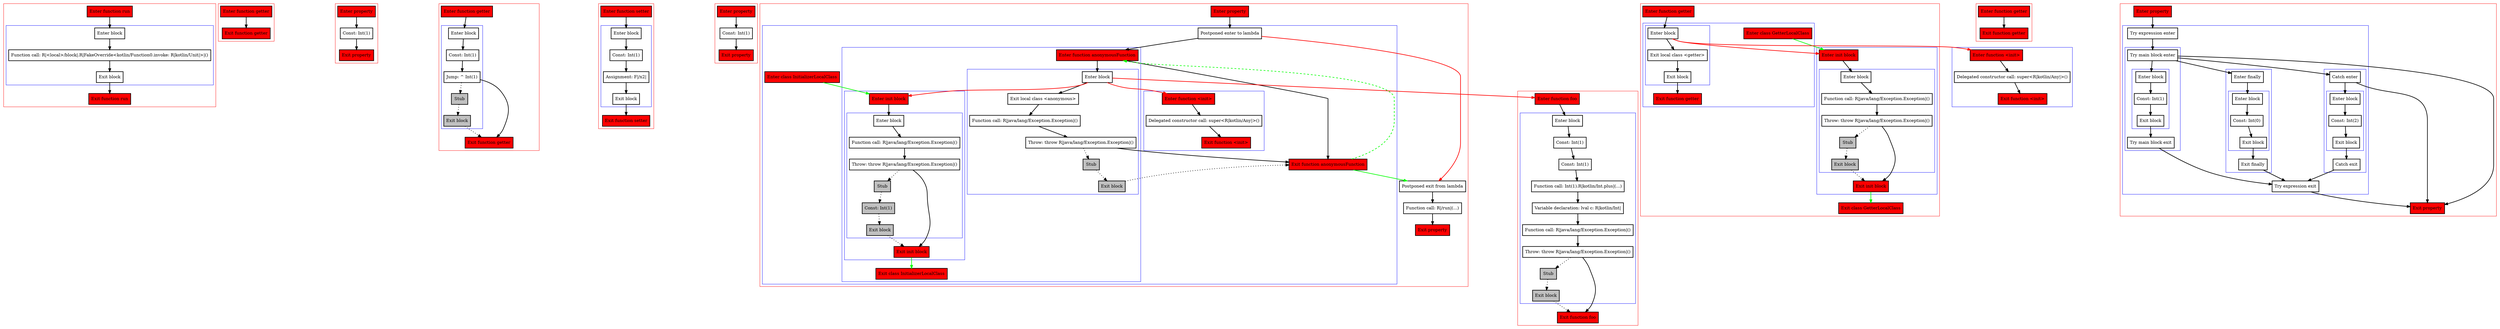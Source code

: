 digraph propertiesAndInitBlocks_kt {
    graph [nodesep=3]
    node [shape=box penwidth=2]
    edge [penwidth=2]

    subgraph cluster_0 {
        color=red
        0 [label="Enter function run" style="filled" fillcolor=red];
        subgraph cluster_1 {
            color=blue
            1 [label="Enter block"];
            2 [label="Function call: R|<local>/block|.R|FakeOverride<kotlin/Function0.invoke: R|kotlin/Unit|>|()"];
            3 [label="Exit block"];
        }
        4 [label="Exit function run" style="filled" fillcolor=red];
    }
    0 -> {1};
    1 -> {2};
    2 -> {3};
    3 -> {4};

    subgraph cluster_2 {
        color=red
        5 [label="Enter function getter" style="filled" fillcolor=red];
        6 [label="Exit function getter" style="filled" fillcolor=red];
    }
    5 -> {6};

    subgraph cluster_3 {
        color=red
        7 [label="Enter property" style="filled" fillcolor=red];
        8 [label="Const: Int(1)"];
        9 [label="Exit property" style="filled" fillcolor=red];
    }
    7 -> {8};
    8 -> {9};

    subgraph cluster_4 {
        color=red
        10 [label="Enter function getter" style="filled" fillcolor=red];
        subgraph cluster_5 {
            color=blue
            11 [label="Enter block"];
            12 [label="Const: Int(1)"];
            13 [label="Jump: ^ Int(1)"];
            14 [label="Stub" style="filled" fillcolor=gray];
            15 [label="Exit block" style="filled" fillcolor=gray];
        }
        16 [label="Exit function getter" style="filled" fillcolor=red];
    }
    10 -> {11};
    11 -> {12};
    12 -> {13};
    13 -> {16};
    13 -> {14} [style=dotted];
    14 -> {15} [style=dotted];
    15 -> {16} [style=dotted];

    subgraph cluster_6 {
        color=red
        17 [label="Enter function setter" style="filled" fillcolor=red];
        subgraph cluster_7 {
            color=blue
            18 [label="Enter block"];
            19 [label="Const: Int(1)"];
            20 [label="Assignment: F|/x2|"];
            21 [label="Exit block"];
        }
        22 [label="Exit function setter" style="filled" fillcolor=red];
    }
    17 -> {18};
    18 -> {19};
    19 -> {20};
    20 -> {21};
    21 -> {22};

    subgraph cluster_8 {
        color=red
        23 [label="Enter property" style="filled" fillcolor=red];
        24 [label="Const: Int(1)"];
        25 [label="Exit property" style="filled" fillcolor=red];
    }
    23 -> {24};
    24 -> {25};

    subgraph cluster_9 {
        color=red
        47 [label="Enter function foo" style="filled" fillcolor=red];
        subgraph cluster_10 {
            color=blue
            48 [label="Enter block"];
            49 [label="Const: Int(1)"];
            50 [label="Const: Int(1)"];
            51 [label="Function call: Int(1).R|kotlin/Int.plus|(...)"];
            52 [label="Variable declaration: lval c: R|kotlin/Int|"];
            53 [label="Function call: R|java/lang/Exception.Exception|()"];
            54 [label="Throw: throw R|java/lang/Exception.Exception|()"];
            55 [label="Stub" style="filled" fillcolor=gray];
            56 [label="Exit block" style="filled" fillcolor=gray];
        }
        57 [label="Exit function foo" style="filled" fillcolor=red];
    }
    47 -> {48};
    48 -> {49};
    49 -> {50};
    50 -> {51};
    51 -> {52};
    52 -> {53};
    53 -> {54};
    54 -> {57};
    54 -> {55} [style=dotted];
    55 -> {56} [style=dotted];
    56 -> {57} [style=dotted];

    subgraph cluster_11 {
        color=red
        58 [label="Enter function getter" style="filled" fillcolor=red];
        subgraph cluster_12 {
            color=blue
            63 [label="Enter class GetterLocalClass" style="filled" fillcolor=red];
            subgraph cluster_13 {
                color=blue
                59 [label="Enter block"];
                60 [label="Exit local class <getter>"];
                61 [label="Exit block"];
            }
            62 [label="Exit function getter" style="filled" fillcolor=red];
        }
        subgraph cluster_14 {
            color=blue
            68 [label="Enter init block" style="filled" fillcolor=red];
            subgraph cluster_15 {
                color=blue
                69 [label="Enter block"];
                70 [label="Function call: R|java/lang/Exception.Exception|()"];
                71 [label="Throw: throw R|java/lang/Exception.Exception|()"];
                72 [label="Stub" style="filled" fillcolor=gray];
                73 [label="Exit block" style="filled" fillcolor=gray];
            }
            74 [label="Exit init block" style="filled" fillcolor=red];
        }
        64 [label="Exit class GetterLocalClass" style="filled" fillcolor=red];
    }
    subgraph cluster_16 {
        color=blue
        65 [label="Enter function <init>" style="filled" fillcolor=red];
        66 [label="Delegated constructor call: super<R|kotlin/Any|>()"];
        67 [label="Exit function <init>" style="filled" fillcolor=red];
    }
    58 -> {59};
    59 -> {60};
    59 -> {65 68} [color=red];
    60 -> {61};
    61 -> {62};
    63 -> {68} [color=green];
    65 -> {66};
    66 -> {67};
    68 -> {69};
    69 -> {70};
    70 -> {71};
    71 -> {74};
    71 -> {72} [style=dotted];
    72 -> {73} [style=dotted];
    73 -> {74} [style=dotted];
    74 -> {64} [color=green];

    subgraph cluster_17 {
        color=red
        75 [label="Enter property" style="filled" fillcolor=red];
        subgraph cluster_18 {
            color=blue
            34 [label="Enter class InitializerLocalClass" style="filled" fillcolor=red];
            76 [label="Postponed enter to lambda"];
            subgraph cluster_19 {
                color=blue
                26 [label="Enter function anonymousFunction" style="filled" fillcolor=red];
                subgraph cluster_20 {
                    color=blue
                    27 [label="Enter block"];
                    28 [label="Exit local class <anonymous>"];
                    29 [label="Function call: R|java/lang/Exception.Exception|()"];
                    30 [label="Throw: throw R|java/lang/Exception.Exception|()"];
                    31 [label="Stub" style="filled" fillcolor=gray];
                    32 [label="Exit block" style="filled" fillcolor=gray];
                }
                subgraph cluster_21 {
                    color=blue
                    39 [label="Enter init block" style="filled" fillcolor=red];
                    subgraph cluster_22 {
                        color=blue
                        40 [label="Enter block"];
                        41 [label="Function call: R|java/lang/Exception.Exception|()"];
                        42 [label="Throw: throw R|java/lang/Exception.Exception|()"];
                        43 [label="Stub" style="filled" fillcolor=gray];
                        44 [label="Const: Int(1)" style="filled" fillcolor=gray];
                        45 [label="Exit block" style="filled" fillcolor=gray];
                    }
                    46 [label="Exit init block" style="filled" fillcolor=red];
                }
                35 [label="Exit class InitializerLocalClass" style="filled" fillcolor=red];
            }
            subgraph cluster_23 {
                color=blue
                36 [label="Enter function <init>" style="filled" fillcolor=red];
                37 [label="Delegated constructor call: super<R|kotlin/Any|>()"];
                38 [label="Exit function <init>" style="filled" fillcolor=red];
            }
            33 [label="Exit function anonymousFunction" style="filled" fillcolor=red];
        }
        77 [label="Postponed exit from lambda"];
        78 [label="Function call: R|/run|(...)"];
        79 [label="Exit property" style="filled" fillcolor=red];
    }
    75 -> {76};
    76 -> {26};
    76 -> {77} [color=red];
    77 -> {78};
    78 -> {79};
    26 -> {33 27};
    27 -> {28};
    27 -> {47 36 39} [color=red];
    28 -> {29};
    29 -> {30};
    30 -> {33};
    30 -> {31} [style=dotted];
    31 -> {32} [style=dotted];
    32 -> {33} [style=dotted];
    33 -> {77} [color=green];
    33 -> {26} [color=green style=dashed];
    34 -> {39} [color=green];
    36 -> {37};
    37 -> {38};
    39 -> {40};
    40 -> {41};
    41 -> {42};
    42 -> {46};
    42 -> {43} [style=dotted];
    43 -> {44} [style=dotted];
    44 -> {45} [style=dotted];
    45 -> {46} [style=dotted];
    46 -> {35} [color=green];

    subgraph cluster_24 {
        color=red
        80 [label="Enter function getter" style="filled" fillcolor=red];
        81 [label="Exit function getter" style="filled" fillcolor=red];
    }
    80 -> {81};

    subgraph cluster_25 {
        color=red
        82 [label="Enter property" style="filled" fillcolor=red];
        subgraph cluster_26 {
            color=blue
            83 [label="Try expression enter"];
            subgraph cluster_27 {
                color=blue
                84 [label="Try main block enter"];
                subgraph cluster_28 {
                    color=blue
                    85 [label="Enter block"];
                    86 [label="Const: Int(1)"];
                    87 [label="Exit block"];
                }
                88 [label="Try main block exit"];
            }
            subgraph cluster_29 {
                color=blue
                89 [label="Enter finally"];
                subgraph cluster_30 {
                    color=blue
                    90 [label="Enter block"];
                    91 [label="Const: Int(0)"];
                    92 [label="Exit block"];
                }
                93 [label="Exit finally"];
            }
            subgraph cluster_31 {
                color=blue
                94 [label="Catch enter"];
                subgraph cluster_32 {
                    color=blue
                    95 [label="Enter block"];
                    96 [label="Const: Int(2)"];
                    97 [label="Exit block"];
                }
                98 [label="Catch exit"];
            }
            99 [label="Try expression exit"];
        }
        100 [label="Exit property" style="filled" fillcolor=red];
    }
    82 -> {83};
    83 -> {84};
    84 -> {100 94 89 85};
    85 -> {86};
    86 -> {87};
    87 -> {88};
    88 -> {99};
    89 -> {90};
    90 -> {91};
    91 -> {92};
    92 -> {93};
    93 -> {99};
    94 -> {100 95};
    95 -> {96};
    96 -> {97};
    97 -> {98};
    98 -> {99};
    99 -> {100};

}
